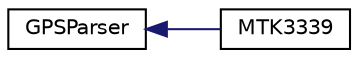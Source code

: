 digraph "Graphical Class Hierarchy"
{
  edge [fontname="Helvetica",fontsize="10",labelfontname="Helvetica",labelfontsize="10"];
  node [fontname="Helvetica",fontsize="10",shape=record];
  rankdir="LR";
  Node1 [label="GPSParser",height=0.2,width=0.4,color="black", fillcolor="white", style="filled",URL="$classGPSParser.html",tooltip="Receives and parses NMEA0183 GPS streams into C strings. "];
  Node1 -> Node2 [dir="back",color="midnightblue",fontsize="10",style="solid",fontname="Helvetica"];
  Node2 [label="MTK3339",height=0.2,width=0.4,color="black", fillcolor="white", style="filled",URL="$classMTK3339.html",tooltip="Summary of supported sentences (note: order changed): GLL - Lat, long, time, status RMC - Lat..."];
}

